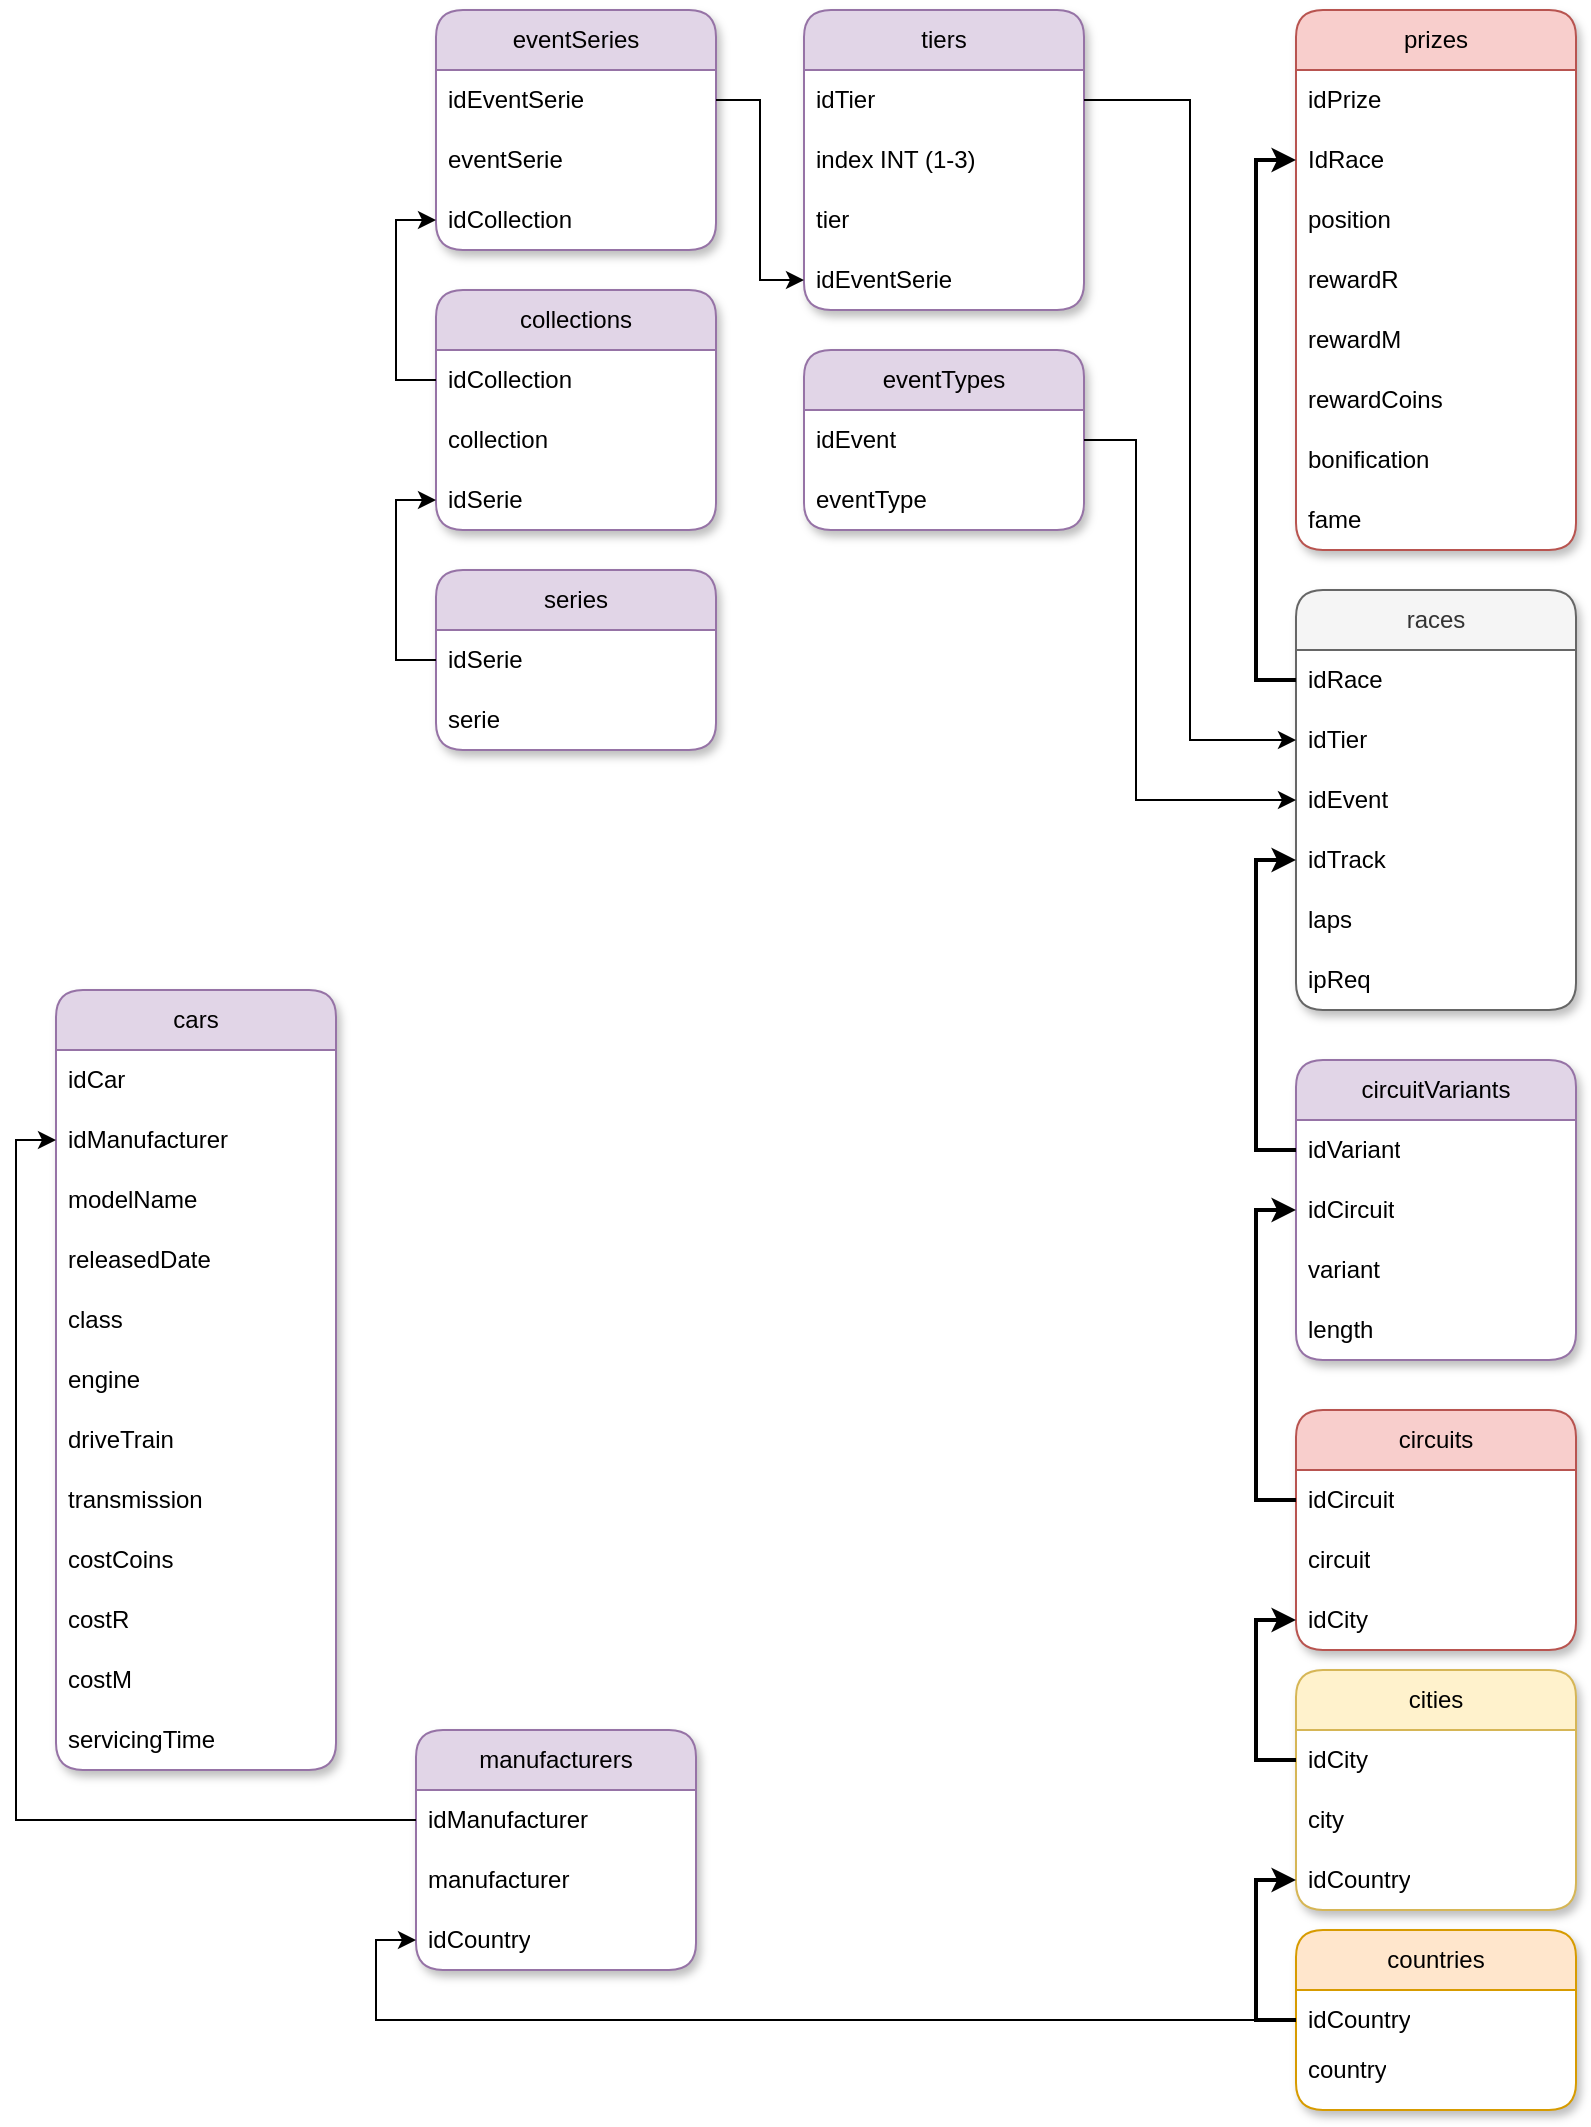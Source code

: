 <mxfile version="28.2.3">
  <diagram name="Página-1" id="CCKepZbV5aarCvw4O78I">
    <mxGraphModel dx="1426" dy="856" grid="1" gridSize="10" guides="1" tooltips="1" connect="1" arrows="1" fold="1" page="1" pageScale="1" pageWidth="827" pageHeight="1169" math="0" shadow="0">
      <root>
        <mxCell id="0" />
        <mxCell id="1" parent="0" />
        <mxCell id="HDLK9npfo03ps2yFHzsF-1" value="countries" style="swimlane;fontStyle=0;childLayout=stackLayout;horizontal=1;startSize=30;horizontalStack=0;resizeParent=1;resizeParentMax=0;resizeLast=0;collapsible=1;marginBottom=0;whiteSpace=wrap;html=1;fillColor=#ffe6cc;strokeColor=#d79b00;swimlaneFillColor=default;rounded=1;glass=0;shadow=1;" parent="1" vertex="1">
          <mxGeometry x="660" y="1070" width="140" height="90" as="geometry" />
        </mxCell>
        <mxCell id="HDLK9npfo03ps2yFHzsF-2" value="idCountry" style="text;strokeColor=none;fillColor=none;align=left;verticalAlign=middle;spacingLeft=4;spacingRight=4;overflow=hidden;points=[[0,0.5],[1,0.5]];portConstraint=eastwest;rotatable=0;whiteSpace=wrap;html=1;" parent="HDLK9npfo03ps2yFHzsF-1" vertex="1">
          <mxGeometry y="30" width="140" height="30" as="geometry" />
        </mxCell>
        <mxCell id="HDLK9npfo03ps2yFHzsF-3" value="country&lt;div&gt;&lt;br&gt;&lt;/div&gt;" style="text;strokeColor=none;fillColor=none;align=left;verticalAlign=middle;spacingLeft=4;spacingRight=4;overflow=hidden;points=[[0,0.5],[1,0.5]];portConstraint=eastwest;rotatable=0;whiteSpace=wrap;html=1;" parent="HDLK9npfo03ps2yFHzsF-1" vertex="1">
          <mxGeometry y="60" width="140" height="30" as="geometry" />
        </mxCell>
        <mxCell id="HDLK9npfo03ps2yFHzsF-5" value="cities" style="swimlane;fontStyle=0;childLayout=stackLayout;horizontal=1;startSize=30;horizontalStack=0;resizeParent=1;resizeParentMax=0;resizeLast=0;collapsible=1;marginBottom=0;whiteSpace=wrap;html=1;fillColor=#fff2cc;strokeColor=#d6b656;swimlaneFillColor=default;rounded=1;shadow=1;" parent="1" vertex="1">
          <mxGeometry x="660" y="940" width="140" height="120" as="geometry" />
        </mxCell>
        <mxCell id="HDLK9npfo03ps2yFHzsF-6" value="idCity" style="text;strokeColor=none;fillColor=none;align=left;verticalAlign=middle;spacingLeft=4;spacingRight=4;overflow=hidden;points=[[0,0.5],[1,0.5]];portConstraint=eastwest;rotatable=0;whiteSpace=wrap;html=1;" parent="HDLK9npfo03ps2yFHzsF-5" vertex="1">
          <mxGeometry y="30" width="140" height="30" as="geometry" />
        </mxCell>
        <mxCell id="HDLK9npfo03ps2yFHzsF-7" value="city" style="text;strokeColor=none;fillColor=none;align=left;verticalAlign=middle;spacingLeft=4;spacingRight=4;overflow=hidden;points=[[0,0.5],[1,0.5]];portConstraint=eastwest;rotatable=0;whiteSpace=wrap;html=1;" parent="HDLK9npfo03ps2yFHzsF-5" vertex="1">
          <mxGeometry y="60" width="140" height="30" as="geometry" />
        </mxCell>
        <mxCell id="HDLK9npfo03ps2yFHzsF-8" value="idCountry" style="text;strokeColor=none;fillColor=none;align=left;verticalAlign=middle;spacingLeft=4;spacingRight=4;overflow=hidden;points=[[0,0.5],[1,0.5]];portConstraint=eastwest;rotatable=0;whiteSpace=wrap;html=1;" parent="HDLK9npfo03ps2yFHzsF-5" vertex="1">
          <mxGeometry y="90" width="140" height="30" as="geometry" />
        </mxCell>
        <mxCell id="HDLK9npfo03ps2yFHzsF-12" style="edgeStyle=orthogonalEdgeStyle;rounded=0;orthogonalLoop=1;jettySize=auto;html=1;entryX=0;entryY=0.5;entryDx=0;entryDy=0;strokeWidth=2;" parent="1" source="HDLK9npfo03ps2yFHzsF-2" target="HDLK9npfo03ps2yFHzsF-8" edge="1">
          <mxGeometry relative="1" as="geometry" />
        </mxCell>
        <mxCell id="HDLK9npfo03ps2yFHzsF-13" value="circuits" style="swimlane;fontStyle=0;childLayout=stackLayout;horizontal=1;startSize=30;horizontalStack=0;resizeParent=1;resizeParentMax=0;resizeLast=0;collapsible=1;marginBottom=0;whiteSpace=wrap;html=1;fillColor=#f8cecc;strokeColor=#b85450;swimlaneFillColor=default;rounded=1;shadow=1;" parent="1" vertex="1">
          <mxGeometry x="660" y="810" width="140" height="120" as="geometry" />
        </mxCell>
        <mxCell id="HDLK9npfo03ps2yFHzsF-14" value="idCircuit" style="text;strokeColor=none;fillColor=none;align=left;verticalAlign=middle;spacingLeft=4;spacingRight=4;overflow=hidden;points=[[0,0.5],[1,0.5]];portConstraint=eastwest;rotatable=0;whiteSpace=wrap;html=1;" parent="HDLK9npfo03ps2yFHzsF-13" vertex="1">
          <mxGeometry y="30" width="140" height="30" as="geometry" />
        </mxCell>
        <mxCell id="HDLK9npfo03ps2yFHzsF-15" value="circuit" style="text;strokeColor=none;fillColor=none;align=left;verticalAlign=middle;spacingLeft=4;spacingRight=4;overflow=hidden;points=[[0,0.5],[1,0.5]];portConstraint=eastwest;rotatable=0;whiteSpace=wrap;html=1;" parent="HDLK9npfo03ps2yFHzsF-13" vertex="1">
          <mxGeometry y="60" width="140" height="30" as="geometry" />
        </mxCell>
        <mxCell id="HDLK9npfo03ps2yFHzsF-16" value="idCity" style="text;strokeColor=none;fillColor=none;align=left;verticalAlign=middle;spacingLeft=4;spacingRight=4;overflow=hidden;points=[[0,0.5],[1,0.5]];portConstraint=eastwest;rotatable=0;whiteSpace=wrap;html=1;" parent="HDLK9npfo03ps2yFHzsF-13" vertex="1">
          <mxGeometry y="90" width="140" height="30" as="geometry" />
        </mxCell>
        <mxCell id="HDLK9npfo03ps2yFHzsF-17" style="edgeStyle=orthogonalEdgeStyle;rounded=0;orthogonalLoop=1;jettySize=auto;html=1;entryX=0;entryY=0.5;entryDx=0;entryDy=0;strokeWidth=2;" parent="1" source="HDLK9npfo03ps2yFHzsF-6" target="HDLK9npfo03ps2yFHzsF-16" edge="1">
          <mxGeometry relative="1" as="geometry" />
        </mxCell>
        <mxCell id="HDLK9npfo03ps2yFHzsF-18" value="circuitVariants" style="swimlane;fontStyle=0;childLayout=stackLayout;horizontal=1;startSize=30;horizontalStack=0;resizeParent=1;resizeParentMax=0;resizeLast=0;collapsible=1;marginBottom=0;whiteSpace=wrap;html=1;fillColor=#e1d5e7;strokeColor=#9673a6;swimlaneFillColor=default;rounded=1;shadow=1;" parent="1" vertex="1">
          <mxGeometry x="660" y="635" width="140" height="150" as="geometry" />
        </mxCell>
        <mxCell id="HDLK9npfo03ps2yFHzsF-19" value="idVariant" style="text;strokeColor=none;fillColor=none;align=left;verticalAlign=middle;spacingLeft=4;spacingRight=4;overflow=hidden;points=[[0,0.5],[1,0.5]];portConstraint=eastwest;rotatable=0;whiteSpace=wrap;html=1;" parent="HDLK9npfo03ps2yFHzsF-18" vertex="1">
          <mxGeometry y="30" width="140" height="30" as="geometry" />
        </mxCell>
        <mxCell id="HDLK9npfo03ps2yFHzsF-20" value="idCircuit" style="text;strokeColor=none;fillColor=none;align=left;verticalAlign=middle;spacingLeft=4;spacingRight=4;overflow=hidden;points=[[0,0.5],[1,0.5]];portConstraint=eastwest;rotatable=0;whiteSpace=wrap;html=1;" parent="HDLK9npfo03ps2yFHzsF-18" vertex="1">
          <mxGeometry y="60" width="140" height="30" as="geometry" />
        </mxCell>
        <mxCell id="HDLK9npfo03ps2yFHzsF-21" value="variant" style="text;strokeColor=none;fillColor=none;align=left;verticalAlign=middle;spacingLeft=4;spacingRight=4;overflow=hidden;points=[[0,0.5],[1,0.5]];portConstraint=eastwest;rotatable=0;whiteSpace=wrap;html=1;" parent="HDLK9npfo03ps2yFHzsF-18" vertex="1">
          <mxGeometry y="90" width="140" height="30" as="geometry" />
        </mxCell>
        <mxCell id="HDLK9npfo03ps2yFHzsF-22" value="length" style="text;strokeColor=none;fillColor=none;align=left;verticalAlign=middle;spacingLeft=4;spacingRight=4;overflow=hidden;points=[[0,0.5],[1,0.5]];portConstraint=eastwest;rotatable=0;whiteSpace=wrap;html=1;" parent="HDLK9npfo03ps2yFHzsF-18" vertex="1">
          <mxGeometry y="120" width="140" height="30" as="geometry" />
        </mxCell>
        <mxCell id="HDLK9npfo03ps2yFHzsF-23" style="edgeStyle=orthogonalEdgeStyle;rounded=0;orthogonalLoop=1;jettySize=auto;html=1;entryX=0;entryY=0.5;entryDx=0;entryDy=0;strokeWidth=2;" parent="1" source="HDLK9npfo03ps2yFHzsF-14" target="HDLK9npfo03ps2yFHzsF-18" edge="1">
          <mxGeometry relative="1" as="geometry" />
        </mxCell>
        <mxCell id="HDLK9npfo03ps2yFHzsF-24" value="races" style="swimlane;fontStyle=0;childLayout=stackLayout;horizontal=1;startSize=30;horizontalStack=0;resizeParent=1;resizeParentMax=0;resizeLast=0;collapsible=1;marginBottom=0;whiteSpace=wrap;html=1;swimlaneFillColor=default;rounded=1;shadow=1;fillColor=#f5f5f5;fontColor=#333333;strokeColor=#666666;" parent="1" vertex="1">
          <mxGeometry x="660" y="400" width="140" height="210" as="geometry" />
        </mxCell>
        <mxCell id="HDLK9npfo03ps2yFHzsF-25" value="idRace" style="text;strokeColor=none;fillColor=none;align=left;verticalAlign=middle;spacingLeft=4;spacingRight=4;overflow=hidden;points=[[0,0.5],[1,0.5]];portConstraint=eastwest;rotatable=0;whiteSpace=wrap;html=1;" parent="HDLK9npfo03ps2yFHzsF-24" vertex="1">
          <mxGeometry y="30" width="140" height="30" as="geometry" />
        </mxCell>
        <mxCell id="2kAJuJy6wWLVPk12GtxJ-19" value="idTier" style="text;strokeColor=none;fillColor=none;align=left;verticalAlign=middle;spacingLeft=4;spacingRight=4;overflow=hidden;points=[[0,0.5],[1,0.5]];portConstraint=eastwest;rotatable=0;whiteSpace=wrap;html=1;" vertex="1" parent="HDLK9npfo03ps2yFHzsF-24">
          <mxGeometry y="60" width="140" height="30" as="geometry" />
        </mxCell>
        <mxCell id="HDLK9npfo03ps2yFHzsF-27" value="idEvent" style="text;strokeColor=none;fillColor=none;align=left;verticalAlign=middle;spacingLeft=4;spacingRight=4;overflow=hidden;points=[[0,0.5],[1,0.5]];portConstraint=eastwest;rotatable=0;whiteSpace=wrap;html=1;" parent="HDLK9npfo03ps2yFHzsF-24" vertex="1">
          <mxGeometry y="90" width="140" height="30" as="geometry" />
        </mxCell>
        <mxCell id="HDLK9npfo03ps2yFHzsF-28" value="idTrack" style="text;strokeColor=none;fillColor=none;align=left;verticalAlign=middle;spacingLeft=4;spacingRight=4;overflow=hidden;points=[[0,0.5],[1,0.5]];portConstraint=eastwest;rotatable=0;whiteSpace=wrap;html=1;" parent="HDLK9npfo03ps2yFHzsF-24" vertex="1">
          <mxGeometry y="120" width="140" height="30" as="geometry" />
        </mxCell>
        <mxCell id="HDLK9npfo03ps2yFHzsF-29" value="laps" style="text;strokeColor=none;fillColor=none;align=left;verticalAlign=middle;spacingLeft=4;spacingRight=4;overflow=hidden;points=[[0,0.5],[1,0.5]];portConstraint=eastwest;rotatable=0;whiteSpace=wrap;html=1;" parent="HDLK9npfo03ps2yFHzsF-24" vertex="1">
          <mxGeometry y="150" width="140" height="30" as="geometry" />
        </mxCell>
        <mxCell id="HDLK9npfo03ps2yFHzsF-30" value="ipReq" style="text;strokeColor=none;fillColor=none;align=left;verticalAlign=middle;spacingLeft=4;spacingRight=4;overflow=hidden;points=[[0,0.5],[1,0.5]];portConstraint=eastwest;rotatable=0;whiteSpace=wrap;html=1;" parent="HDLK9npfo03ps2yFHzsF-24" vertex="1">
          <mxGeometry y="180" width="140" height="30" as="geometry" />
        </mxCell>
        <mxCell id="HDLK9npfo03ps2yFHzsF-31" style="edgeStyle=orthogonalEdgeStyle;rounded=0;orthogonalLoop=1;jettySize=auto;html=1;entryX=0;entryY=0.5;entryDx=0;entryDy=0;strokeWidth=2;" parent="1" source="HDLK9npfo03ps2yFHzsF-19" target="HDLK9npfo03ps2yFHzsF-28" edge="1">
          <mxGeometry relative="1" as="geometry" />
        </mxCell>
        <mxCell id="HDLK9npfo03ps2yFHzsF-32" value="prizes" style="swimlane;fontStyle=0;childLayout=stackLayout;horizontal=1;startSize=30;horizontalStack=0;resizeParent=1;resizeParentMax=0;resizeLast=0;collapsible=1;marginBottom=0;whiteSpace=wrap;html=1;fillColor=#f8cecc;strokeColor=#b85450;gradientColor=none;swimlaneFillColor=default;rounded=1;shadow=1;" parent="1" vertex="1">
          <mxGeometry x="660" y="110" width="140" height="270" as="geometry" />
        </mxCell>
        <mxCell id="HDLK9npfo03ps2yFHzsF-33" value="idPrize" style="text;strokeColor=none;fillColor=none;align=left;verticalAlign=middle;spacingLeft=4;spacingRight=4;overflow=hidden;points=[[0,0.5],[1,0.5]];portConstraint=eastwest;rotatable=0;whiteSpace=wrap;html=1;" parent="HDLK9npfo03ps2yFHzsF-32" vertex="1">
          <mxGeometry y="30" width="140" height="30" as="geometry" />
        </mxCell>
        <mxCell id="HDLK9npfo03ps2yFHzsF-34" value="IdRace" style="text;strokeColor=none;fillColor=none;align=left;verticalAlign=middle;spacingLeft=4;spacingRight=4;overflow=hidden;points=[[0,0.5],[1,0.5]];portConstraint=eastwest;rotatable=0;whiteSpace=wrap;html=1;" parent="HDLK9npfo03ps2yFHzsF-32" vertex="1">
          <mxGeometry y="60" width="140" height="30" as="geometry" />
        </mxCell>
        <mxCell id="HDLK9npfo03ps2yFHzsF-35" value="position" style="text;strokeColor=none;fillColor=none;align=left;verticalAlign=middle;spacingLeft=4;spacingRight=4;overflow=hidden;points=[[0,0.5],[1,0.5]];portConstraint=eastwest;rotatable=0;whiteSpace=wrap;html=1;" parent="HDLK9npfo03ps2yFHzsF-32" vertex="1">
          <mxGeometry y="90" width="140" height="30" as="geometry" />
        </mxCell>
        <mxCell id="HDLK9npfo03ps2yFHzsF-36" value="rewardR" style="text;strokeColor=none;fillColor=none;align=left;verticalAlign=middle;spacingLeft=4;spacingRight=4;overflow=hidden;points=[[0,0.5],[1,0.5]];portConstraint=eastwest;rotatable=0;whiteSpace=wrap;html=1;" parent="HDLK9npfo03ps2yFHzsF-32" vertex="1">
          <mxGeometry y="120" width="140" height="30" as="geometry" />
        </mxCell>
        <mxCell id="HDLK9npfo03ps2yFHzsF-39" value="rewardM" style="text;strokeColor=none;fillColor=none;align=left;verticalAlign=middle;spacingLeft=4;spacingRight=4;overflow=hidden;points=[[0,0.5],[1,0.5]];portConstraint=eastwest;rotatable=0;whiteSpace=wrap;html=1;" parent="HDLK9npfo03ps2yFHzsF-32" vertex="1">
          <mxGeometry y="150" width="140" height="30" as="geometry" />
        </mxCell>
        <mxCell id="2kAJuJy6wWLVPk12GtxJ-26" value="rewardCoins" style="text;strokeColor=none;fillColor=none;align=left;verticalAlign=middle;spacingLeft=4;spacingRight=4;overflow=hidden;points=[[0,0.5],[1,0.5]];portConstraint=eastwest;rotatable=0;whiteSpace=wrap;html=1;" vertex="1" parent="HDLK9npfo03ps2yFHzsF-32">
          <mxGeometry y="180" width="140" height="30" as="geometry" />
        </mxCell>
        <mxCell id="HDLK9npfo03ps2yFHzsF-37" value="bonification" style="text;strokeColor=none;fillColor=none;align=left;verticalAlign=middle;spacingLeft=4;spacingRight=4;overflow=hidden;points=[[0,0.5],[1,0.5]];portConstraint=eastwest;rotatable=0;whiteSpace=wrap;html=1;" parent="HDLK9npfo03ps2yFHzsF-32" vertex="1">
          <mxGeometry y="210" width="140" height="30" as="geometry" />
        </mxCell>
        <mxCell id="HDLK9npfo03ps2yFHzsF-38" value="fame" style="text;strokeColor=none;fillColor=none;align=left;verticalAlign=middle;spacingLeft=4;spacingRight=4;overflow=hidden;points=[[0,0.5],[1,0.5]];portConstraint=eastwest;rotatable=0;whiteSpace=wrap;html=1;" parent="HDLK9npfo03ps2yFHzsF-32" vertex="1">
          <mxGeometry y="240" width="140" height="30" as="geometry" />
        </mxCell>
        <mxCell id="HDLK9npfo03ps2yFHzsF-40" style="edgeStyle=orthogonalEdgeStyle;rounded=0;orthogonalLoop=1;jettySize=auto;html=1;entryX=0;entryY=0.5;entryDx=0;entryDy=0;strokeWidth=2;" parent="1" source="HDLK9npfo03ps2yFHzsF-25" target="HDLK9npfo03ps2yFHzsF-34" edge="1">
          <mxGeometry relative="1" as="geometry" />
        </mxCell>
        <mxCell id="2kAJuJy6wWLVPk12GtxJ-2" value="series" style="swimlane;fontStyle=0;childLayout=stackLayout;horizontal=1;startSize=30;horizontalStack=0;resizeParent=1;resizeParentMax=0;resizeLast=0;collapsible=1;marginBottom=0;whiteSpace=wrap;html=1;fillColor=#e1d5e7;strokeColor=#9673a6;swimlaneFillColor=default;rounded=1;shadow=1;" vertex="1" parent="1">
          <mxGeometry x="230" y="390" width="140" height="90" as="geometry" />
        </mxCell>
        <mxCell id="2kAJuJy6wWLVPk12GtxJ-3" value="idSerie" style="text;strokeColor=none;fillColor=none;align=left;verticalAlign=middle;spacingLeft=4;spacingRight=4;overflow=hidden;points=[[0,0.5],[1,0.5]];portConstraint=eastwest;rotatable=0;whiteSpace=wrap;html=1;" vertex="1" parent="2kAJuJy6wWLVPk12GtxJ-2">
          <mxGeometry y="30" width="140" height="30" as="geometry" />
        </mxCell>
        <mxCell id="2kAJuJy6wWLVPk12GtxJ-4" value="serie" style="text;strokeColor=none;fillColor=none;align=left;verticalAlign=middle;spacingLeft=4;spacingRight=4;overflow=hidden;points=[[0,0.5],[1,0.5]];portConstraint=eastwest;rotatable=0;whiteSpace=wrap;html=1;" vertex="1" parent="2kAJuJy6wWLVPk12GtxJ-2">
          <mxGeometry y="60" width="140" height="30" as="geometry" />
        </mxCell>
        <mxCell id="2kAJuJy6wWLVPk12GtxJ-7" value="collections" style="swimlane;fontStyle=0;childLayout=stackLayout;horizontal=1;startSize=30;horizontalStack=0;resizeParent=1;resizeParentMax=0;resizeLast=0;collapsible=1;marginBottom=0;whiteSpace=wrap;html=1;fillColor=#e1d5e7;strokeColor=#9673a6;swimlaneFillColor=default;rounded=1;shadow=1;" vertex="1" parent="1">
          <mxGeometry x="230" y="250" width="140" height="120" as="geometry" />
        </mxCell>
        <mxCell id="2kAJuJy6wWLVPk12GtxJ-8" value="idCollection" style="text;strokeColor=none;fillColor=none;align=left;verticalAlign=middle;spacingLeft=4;spacingRight=4;overflow=hidden;points=[[0,0.5],[1,0.5]];portConstraint=eastwest;rotatable=0;whiteSpace=wrap;html=1;" vertex="1" parent="2kAJuJy6wWLVPk12GtxJ-7">
          <mxGeometry y="30" width="140" height="30" as="geometry" />
        </mxCell>
        <mxCell id="2kAJuJy6wWLVPk12GtxJ-9" value="collection" style="text;strokeColor=none;fillColor=none;align=left;verticalAlign=middle;spacingLeft=4;spacingRight=4;overflow=hidden;points=[[0,0.5],[1,0.5]];portConstraint=eastwest;rotatable=0;whiteSpace=wrap;html=1;" vertex="1" parent="2kAJuJy6wWLVPk12GtxJ-7">
          <mxGeometry y="60" width="140" height="30" as="geometry" />
        </mxCell>
        <mxCell id="2kAJuJy6wWLVPk12GtxJ-10" value="idSerie" style="text;strokeColor=none;fillColor=none;align=left;verticalAlign=middle;spacingLeft=4;spacingRight=4;overflow=hidden;points=[[0,0.5],[1,0.5]];portConstraint=eastwest;rotatable=0;whiteSpace=wrap;html=1;" vertex="1" parent="2kAJuJy6wWLVPk12GtxJ-7">
          <mxGeometry y="90" width="140" height="30" as="geometry" />
        </mxCell>
        <mxCell id="2kAJuJy6wWLVPk12GtxJ-11" style="edgeStyle=orthogonalEdgeStyle;rounded=0;orthogonalLoop=1;jettySize=auto;html=1;entryX=0;entryY=0.5;entryDx=0;entryDy=0;" edge="1" parent="1" source="2kAJuJy6wWLVPk12GtxJ-3" target="2kAJuJy6wWLVPk12GtxJ-10">
          <mxGeometry relative="1" as="geometry" />
        </mxCell>
        <mxCell id="2kAJuJy6wWLVPk12GtxJ-13" value="eventSeries" style="swimlane;fontStyle=0;childLayout=stackLayout;horizontal=1;startSize=30;horizontalStack=0;resizeParent=1;resizeParentMax=0;resizeLast=0;collapsible=1;marginBottom=0;whiteSpace=wrap;html=1;fillColor=#e1d5e7;strokeColor=#9673a6;swimlaneFillColor=default;rounded=1;shadow=1;" vertex="1" parent="1">
          <mxGeometry x="230" y="110" width="140" height="120" as="geometry" />
        </mxCell>
        <mxCell id="2kAJuJy6wWLVPk12GtxJ-14" value="idEventSerie" style="text;strokeColor=none;fillColor=none;align=left;verticalAlign=middle;spacingLeft=4;spacingRight=4;overflow=hidden;points=[[0,0.5],[1,0.5]];portConstraint=eastwest;rotatable=0;whiteSpace=wrap;html=1;" vertex="1" parent="2kAJuJy6wWLVPk12GtxJ-13">
          <mxGeometry y="30" width="140" height="30" as="geometry" />
        </mxCell>
        <mxCell id="2kAJuJy6wWLVPk12GtxJ-15" value="eventSerie" style="text;strokeColor=none;fillColor=none;align=left;verticalAlign=middle;spacingLeft=4;spacingRight=4;overflow=hidden;points=[[0,0.5],[1,0.5]];portConstraint=eastwest;rotatable=0;whiteSpace=wrap;html=1;" vertex="1" parent="2kAJuJy6wWLVPk12GtxJ-13">
          <mxGeometry y="60" width="140" height="30" as="geometry" />
        </mxCell>
        <mxCell id="2kAJuJy6wWLVPk12GtxJ-16" value="idCollection" style="text;strokeColor=none;fillColor=none;align=left;verticalAlign=middle;spacingLeft=4;spacingRight=4;overflow=hidden;points=[[0,0.5],[1,0.5]];portConstraint=eastwest;rotatable=0;whiteSpace=wrap;html=1;" vertex="1" parent="2kAJuJy6wWLVPk12GtxJ-13">
          <mxGeometry y="90" width="140" height="30" as="geometry" />
        </mxCell>
        <mxCell id="2kAJuJy6wWLVPk12GtxJ-17" style="edgeStyle=orthogonalEdgeStyle;rounded=0;orthogonalLoop=1;jettySize=auto;html=1;entryX=0;entryY=0.5;entryDx=0;entryDy=0;" edge="1" parent="1" source="2kAJuJy6wWLVPk12GtxJ-8" target="2kAJuJy6wWLVPk12GtxJ-16">
          <mxGeometry relative="1" as="geometry" />
        </mxCell>
        <mxCell id="2kAJuJy6wWLVPk12GtxJ-20" value="tiers" style="swimlane;fontStyle=0;childLayout=stackLayout;horizontal=1;startSize=30;horizontalStack=0;resizeParent=1;resizeParentMax=0;resizeLast=0;collapsible=1;marginBottom=0;whiteSpace=wrap;html=1;fillColor=#e1d5e7;strokeColor=#9673a6;swimlaneFillColor=default;rounded=1;shadow=1;" vertex="1" parent="1">
          <mxGeometry x="414" y="110" width="140" height="150" as="geometry" />
        </mxCell>
        <mxCell id="2kAJuJy6wWLVPk12GtxJ-21" value="idTier" style="text;strokeColor=none;fillColor=none;align=left;verticalAlign=middle;spacingLeft=4;spacingRight=4;overflow=hidden;points=[[0,0.5],[1,0.5]];portConstraint=eastwest;rotatable=0;whiteSpace=wrap;html=1;" vertex="1" parent="2kAJuJy6wWLVPk12GtxJ-20">
          <mxGeometry y="30" width="140" height="30" as="geometry" />
        </mxCell>
        <mxCell id="2kAJuJy6wWLVPk12GtxJ-24" value="index INT (1-3)" style="text;strokeColor=none;fillColor=none;align=left;verticalAlign=middle;spacingLeft=4;spacingRight=4;overflow=hidden;points=[[0,0.5],[1,0.5]];portConstraint=eastwest;rotatable=0;whiteSpace=wrap;html=1;" vertex="1" parent="2kAJuJy6wWLVPk12GtxJ-20">
          <mxGeometry y="60" width="140" height="30" as="geometry" />
        </mxCell>
        <mxCell id="2kAJuJy6wWLVPk12GtxJ-22" value="tier" style="text;strokeColor=none;fillColor=none;align=left;verticalAlign=middle;spacingLeft=4;spacingRight=4;overflow=hidden;points=[[0,0.5],[1,0.5]];portConstraint=eastwest;rotatable=0;whiteSpace=wrap;html=1;" vertex="1" parent="2kAJuJy6wWLVPk12GtxJ-20">
          <mxGeometry y="90" width="140" height="30" as="geometry" />
        </mxCell>
        <mxCell id="2kAJuJy6wWLVPk12GtxJ-23" value="idEventSerie" style="text;strokeColor=none;fillColor=none;align=left;verticalAlign=middle;spacingLeft=4;spacingRight=4;overflow=hidden;points=[[0,0.5],[1,0.5]];portConstraint=eastwest;rotatable=0;whiteSpace=wrap;html=1;" vertex="1" parent="2kAJuJy6wWLVPk12GtxJ-20">
          <mxGeometry y="120" width="140" height="30" as="geometry" />
        </mxCell>
        <mxCell id="2kAJuJy6wWLVPk12GtxJ-25" style="edgeStyle=orthogonalEdgeStyle;rounded=0;orthogonalLoop=1;jettySize=auto;html=1;entryX=0;entryY=0.5;entryDx=0;entryDy=0;" edge="1" parent="1" source="2kAJuJy6wWLVPk12GtxJ-14" target="2kAJuJy6wWLVPk12GtxJ-23">
          <mxGeometry relative="1" as="geometry" />
        </mxCell>
        <mxCell id="2kAJuJy6wWLVPk12GtxJ-27" value="eventTypes" style="swimlane;fontStyle=0;childLayout=stackLayout;horizontal=1;startSize=30;horizontalStack=0;resizeParent=1;resizeParentMax=0;resizeLast=0;collapsible=1;marginBottom=0;whiteSpace=wrap;html=1;fillColor=#e1d5e7;strokeColor=#9673a6;swimlaneFillColor=default;rounded=1;shadow=1;" vertex="1" parent="1">
          <mxGeometry x="414" y="280" width="140" height="90" as="geometry" />
        </mxCell>
        <mxCell id="2kAJuJy6wWLVPk12GtxJ-28" value="idEvent" style="text;strokeColor=none;fillColor=none;align=left;verticalAlign=middle;spacingLeft=4;spacingRight=4;overflow=hidden;points=[[0,0.5],[1,0.5]];portConstraint=eastwest;rotatable=0;whiteSpace=wrap;html=1;" vertex="1" parent="2kAJuJy6wWLVPk12GtxJ-27">
          <mxGeometry y="30" width="140" height="30" as="geometry" />
        </mxCell>
        <mxCell id="2kAJuJy6wWLVPk12GtxJ-30" value="eventType" style="text;strokeColor=none;fillColor=none;align=left;verticalAlign=middle;spacingLeft=4;spacingRight=4;overflow=hidden;points=[[0,0.5],[1,0.5]];portConstraint=eastwest;rotatable=0;whiteSpace=wrap;html=1;" vertex="1" parent="2kAJuJy6wWLVPk12GtxJ-27">
          <mxGeometry y="60" width="140" height="30" as="geometry" />
        </mxCell>
        <mxCell id="2kAJuJy6wWLVPk12GtxJ-32" style="edgeStyle=orthogonalEdgeStyle;rounded=0;orthogonalLoop=1;jettySize=auto;html=1;entryX=0;entryY=0.5;entryDx=0;entryDy=0;" edge="1" parent="1" source="2kAJuJy6wWLVPk12GtxJ-28" target="HDLK9npfo03ps2yFHzsF-27">
          <mxGeometry relative="1" as="geometry">
            <Array as="points">
              <mxPoint x="580" y="325" />
              <mxPoint x="580" y="505" />
            </Array>
          </mxGeometry>
        </mxCell>
        <mxCell id="2kAJuJy6wWLVPk12GtxJ-33" style="edgeStyle=orthogonalEdgeStyle;rounded=0;orthogonalLoop=1;jettySize=auto;html=1;entryX=0;entryY=0.5;entryDx=0;entryDy=0;" edge="1" parent="1" source="2kAJuJy6wWLVPk12GtxJ-21" target="2kAJuJy6wWLVPk12GtxJ-19">
          <mxGeometry relative="1" as="geometry" />
        </mxCell>
        <mxCell id="2kAJuJy6wWLVPk12GtxJ-34" value="manufacturers" style="swimlane;fontStyle=0;childLayout=stackLayout;horizontal=1;startSize=30;horizontalStack=0;resizeParent=1;resizeParentMax=0;resizeLast=0;collapsible=1;marginBottom=0;whiteSpace=wrap;html=1;fillColor=#e1d5e7;strokeColor=#9673a6;swimlaneFillColor=default;rounded=1;shadow=1;" vertex="1" parent="1">
          <mxGeometry x="220" y="970" width="140" height="120" as="geometry" />
        </mxCell>
        <mxCell id="2kAJuJy6wWLVPk12GtxJ-35" value="idManufacturer" style="text;strokeColor=none;fillColor=none;align=left;verticalAlign=middle;spacingLeft=4;spacingRight=4;overflow=hidden;points=[[0,0.5],[1,0.5]];portConstraint=eastwest;rotatable=0;whiteSpace=wrap;html=1;" vertex="1" parent="2kAJuJy6wWLVPk12GtxJ-34">
          <mxGeometry y="30" width="140" height="30" as="geometry" />
        </mxCell>
        <mxCell id="2kAJuJy6wWLVPk12GtxJ-36" value="manufacturer" style="text;strokeColor=none;fillColor=none;align=left;verticalAlign=middle;spacingLeft=4;spacingRight=4;overflow=hidden;points=[[0,0.5],[1,0.5]];portConstraint=eastwest;rotatable=0;whiteSpace=wrap;html=1;" vertex="1" parent="2kAJuJy6wWLVPk12GtxJ-34">
          <mxGeometry y="60" width="140" height="30" as="geometry" />
        </mxCell>
        <mxCell id="2kAJuJy6wWLVPk12GtxJ-38" value="idCountry" style="text;strokeColor=none;fillColor=none;align=left;verticalAlign=middle;spacingLeft=4;spacingRight=4;overflow=hidden;points=[[0,0.5],[1,0.5]];portConstraint=eastwest;rotatable=0;whiteSpace=wrap;html=1;" vertex="1" parent="2kAJuJy6wWLVPk12GtxJ-34">
          <mxGeometry y="90" width="140" height="30" as="geometry" />
        </mxCell>
        <mxCell id="2kAJuJy6wWLVPk12GtxJ-39" style="edgeStyle=orthogonalEdgeStyle;rounded=0;orthogonalLoop=1;jettySize=auto;html=1;entryX=0;entryY=0.5;entryDx=0;entryDy=0;" edge="1" parent="1" source="HDLK9npfo03ps2yFHzsF-2" target="2kAJuJy6wWLVPk12GtxJ-38">
          <mxGeometry relative="1" as="geometry" />
        </mxCell>
        <mxCell id="2kAJuJy6wWLVPk12GtxJ-40" value="cars" style="swimlane;fontStyle=0;childLayout=stackLayout;horizontal=1;startSize=30;horizontalStack=0;resizeParent=1;resizeParentMax=0;resizeLast=0;collapsible=1;marginBottom=0;whiteSpace=wrap;html=1;fillColor=#e1d5e7;strokeColor=#9673a6;swimlaneFillColor=default;rounded=1;shadow=1;" vertex="1" parent="1">
          <mxGeometry x="40" y="600" width="140" height="390" as="geometry" />
        </mxCell>
        <mxCell id="2kAJuJy6wWLVPk12GtxJ-41" value="idCar" style="text;strokeColor=none;fillColor=none;align=left;verticalAlign=middle;spacingLeft=4;spacingRight=4;overflow=hidden;points=[[0,0.5],[1,0.5]];portConstraint=eastwest;rotatable=0;whiteSpace=wrap;html=1;" vertex="1" parent="2kAJuJy6wWLVPk12GtxJ-40">
          <mxGeometry y="30" width="140" height="30" as="geometry" />
        </mxCell>
        <mxCell id="2kAJuJy6wWLVPk12GtxJ-42" value="idManufacturer" style="text;strokeColor=none;fillColor=none;align=left;verticalAlign=middle;spacingLeft=4;spacingRight=4;overflow=hidden;points=[[0,0.5],[1,0.5]];portConstraint=eastwest;rotatable=0;whiteSpace=wrap;html=1;" vertex="1" parent="2kAJuJy6wWLVPk12GtxJ-40">
          <mxGeometry y="60" width="140" height="30" as="geometry" />
        </mxCell>
        <mxCell id="2kAJuJy6wWLVPk12GtxJ-45" value="modelName" style="text;strokeColor=none;fillColor=none;align=left;verticalAlign=middle;spacingLeft=4;spacingRight=4;overflow=hidden;points=[[0,0.5],[1,0.5]];portConstraint=eastwest;rotatable=0;whiteSpace=wrap;html=1;" vertex="1" parent="2kAJuJy6wWLVPk12GtxJ-40">
          <mxGeometry y="90" width="140" height="30" as="geometry" />
        </mxCell>
        <mxCell id="2kAJuJy6wWLVPk12GtxJ-51" value="releasedDate" style="text;strokeColor=none;fillColor=none;align=left;verticalAlign=middle;spacingLeft=4;spacingRight=4;overflow=hidden;points=[[0,0.5],[1,0.5]];portConstraint=eastwest;rotatable=0;whiteSpace=wrap;html=1;" vertex="1" parent="2kAJuJy6wWLVPk12GtxJ-40">
          <mxGeometry y="120" width="140" height="30" as="geometry" />
        </mxCell>
        <mxCell id="2kAJuJy6wWLVPk12GtxJ-43" value="class" style="text;strokeColor=none;fillColor=none;align=left;verticalAlign=middle;spacingLeft=4;spacingRight=4;overflow=hidden;points=[[0,0.5],[1,0.5]];portConstraint=eastwest;rotatable=0;whiteSpace=wrap;html=1;" vertex="1" parent="2kAJuJy6wWLVPk12GtxJ-40">
          <mxGeometry y="150" width="140" height="30" as="geometry" />
        </mxCell>
        <mxCell id="2kAJuJy6wWLVPk12GtxJ-46" value="engine" style="text;strokeColor=none;fillColor=none;align=left;verticalAlign=middle;spacingLeft=4;spacingRight=4;overflow=hidden;points=[[0,0.5],[1,0.5]];portConstraint=eastwest;rotatable=0;whiteSpace=wrap;html=1;" vertex="1" parent="2kAJuJy6wWLVPk12GtxJ-40">
          <mxGeometry y="180" width="140" height="30" as="geometry" />
        </mxCell>
        <mxCell id="2kAJuJy6wWLVPk12GtxJ-47" value="driveTrain" style="text;strokeColor=none;fillColor=none;align=left;verticalAlign=middle;spacingLeft=4;spacingRight=4;overflow=hidden;points=[[0,0.5],[1,0.5]];portConstraint=eastwest;rotatable=0;whiteSpace=wrap;html=1;" vertex="1" parent="2kAJuJy6wWLVPk12GtxJ-40">
          <mxGeometry y="210" width="140" height="30" as="geometry" />
        </mxCell>
        <mxCell id="2kAJuJy6wWLVPk12GtxJ-48" value="transmission" style="text;strokeColor=none;fillColor=none;align=left;verticalAlign=middle;spacingLeft=4;spacingRight=4;overflow=hidden;points=[[0,0.5],[1,0.5]];portConstraint=eastwest;rotatable=0;whiteSpace=wrap;html=1;" vertex="1" parent="2kAJuJy6wWLVPk12GtxJ-40">
          <mxGeometry y="240" width="140" height="30" as="geometry" />
        </mxCell>
        <mxCell id="2kAJuJy6wWLVPk12GtxJ-49" value="costCoins" style="text;strokeColor=none;fillColor=none;align=left;verticalAlign=middle;spacingLeft=4;spacingRight=4;overflow=hidden;points=[[0,0.5],[1,0.5]];portConstraint=eastwest;rotatable=0;whiteSpace=wrap;html=1;" vertex="1" parent="2kAJuJy6wWLVPk12GtxJ-40">
          <mxGeometry y="270" width="140" height="30" as="geometry" />
        </mxCell>
        <mxCell id="2kAJuJy6wWLVPk12GtxJ-50" value="costR" style="text;strokeColor=none;fillColor=none;align=left;verticalAlign=middle;spacingLeft=4;spacingRight=4;overflow=hidden;points=[[0,0.5],[1,0.5]];portConstraint=eastwest;rotatable=0;whiteSpace=wrap;html=1;" vertex="1" parent="2kAJuJy6wWLVPk12GtxJ-40">
          <mxGeometry y="300" width="140" height="30" as="geometry" />
        </mxCell>
        <mxCell id="2kAJuJy6wWLVPk12GtxJ-52" value="costM" style="text;strokeColor=none;fillColor=none;align=left;verticalAlign=middle;spacingLeft=4;spacingRight=4;overflow=hidden;points=[[0,0.5],[1,0.5]];portConstraint=eastwest;rotatable=0;whiteSpace=wrap;html=1;" vertex="1" parent="2kAJuJy6wWLVPk12GtxJ-40">
          <mxGeometry y="330" width="140" height="30" as="geometry" />
        </mxCell>
        <mxCell id="2kAJuJy6wWLVPk12GtxJ-53" value="servicingTime" style="text;strokeColor=none;fillColor=none;align=left;verticalAlign=middle;spacingLeft=4;spacingRight=4;overflow=hidden;points=[[0,0.5],[1,0.5]];portConstraint=eastwest;rotatable=0;whiteSpace=wrap;html=1;" vertex="1" parent="2kAJuJy6wWLVPk12GtxJ-40">
          <mxGeometry y="360" width="140" height="30" as="geometry" />
        </mxCell>
        <mxCell id="2kAJuJy6wWLVPk12GtxJ-44" style="edgeStyle=orthogonalEdgeStyle;rounded=0;orthogonalLoop=1;jettySize=auto;html=1;entryX=0;entryY=0.5;entryDx=0;entryDy=0;" edge="1" parent="1" source="2kAJuJy6wWLVPk12GtxJ-35" target="2kAJuJy6wWLVPk12GtxJ-42">
          <mxGeometry relative="1" as="geometry" />
        </mxCell>
      </root>
    </mxGraphModel>
  </diagram>
</mxfile>
